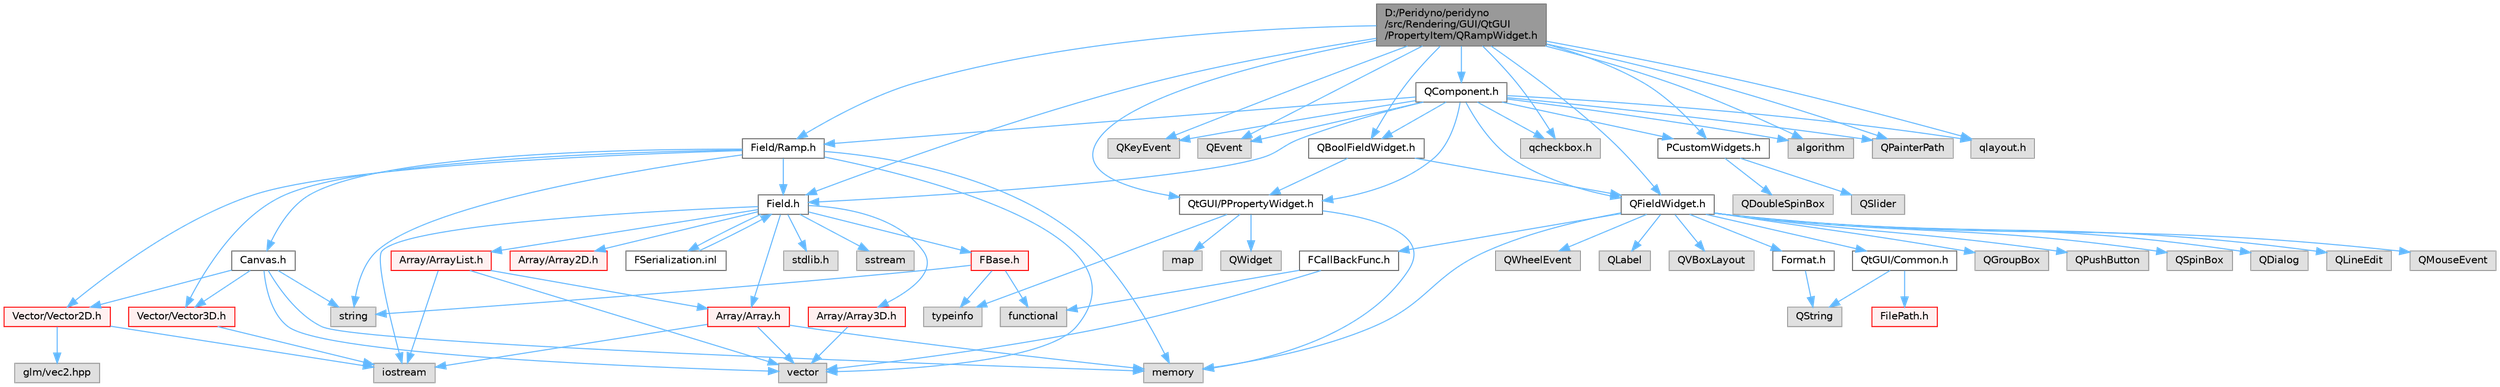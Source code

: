 digraph "D:/Peridyno/peridyno/src/Rendering/GUI/QtGUI/PropertyItem/QRampWidget.h"
{
 // LATEX_PDF_SIZE
  bgcolor="transparent";
  edge [fontname=Helvetica,fontsize=10,labelfontname=Helvetica,labelfontsize=10];
  node [fontname=Helvetica,fontsize=10,shape=box,height=0.2,width=0.4];
  Node1 [id="Node000001",label="D:/Peridyno/peridyno\l/src/Rendering/GUI/QtGUI\l/PropertyItem/QRampWidget.h",height=0.2,width=0.4,color="gray40", fillcolor="grey60", style="filled", fontcolor="black",tooltip=" "];
  Node1 -> Node2 [id="edge1_Node000001_Node000002",color="steelblue1",style="solid",tooltip=" "];
  Node2 [id="Node000002",label="QFieldWidget.h",height=0.2,width=0.4,color="grey40", fillcolor="white", style="filled",URL="$_q_field_widget_8h.html",tooltip=" "];
  Node2 -> Node3 [id="edge2_Node000002_Node000003",color="steelblue1",style="solid",tooltip=" "];
  Node3 [id="Node000003",label="QGroupBox",height=0.2,width=0.4,color="grey60", fillcolor="#E0E0E0", style="filled",tooltip=" "];
  Node2 -> Node4 [id="edge3_Node000002_Node000004",color="steelblue1",style="solid",tooltip=" "];
  Node4 [id="Node000004",label="QPushButton",height=0.2,width=0.4,color="grey60", fillcolor="#E0E0E0", style="filled",tooltip=" "];
  Node2 -> Node5 [id="edge4_Node000002_Node000005",color="steelblue1",style="solid",tooltip=" "];
  Node5 [id="Node000005",label="QSpinBox",height=0.2,width=0.4,color="grey60", fillcolor="#E0E0E0", style="filled",tooltip=" "];
  Node2 -> Node6 [id="edge5_Node000002_Node000006",color="steelblue1",style="solid",tooltip=" "];
  Node6 [id="Node000006",label="QDialog",height=0.2,width=0.4,color="grey60", fillcolor="#E0E0E0", style="filled",tooltip=" "];
  Node2 -> Node7 [id="edge6_Node000002_Node000007",color="steelblue1",style="solid",tooltip=" "];
  Node7 [id="Node000007",label="QLineEdit",height=0.2,width=0.4,color="grey60", fillcolor="#E0E0E0", style="filled",tooltip=" "];
  Node2 -> Node8 [id="edge7_Node000002_Node000008",color="steelblue1",style="solid",tooltip=" "];
  Node8 [id="Node000008",label="QMouseEvent",height=0.2,width=0.4,color="grey60", fillcolor="#E0E0E0", style="filled",tooltip=" "];
  Node2 -> Node9 [id="edge8_Node000002_Node000009",color="steelblue1",style="solid",tooltip=" "];
  Node9 [id="Node000009",label="QWheelEvent",height=0.2,width=0.4,color="grey60", fillcolor="#E0E0E0", style="filled",tooltip=" "];
  Node2 -> Node10 [id="edge9_Node000002_Node000010",color="steelblue1",style="solid",tooltip=" "];
  Node10 [id="Node000010",label="QLabel",height=0.2,width=0.4,color="grey60", fillcolor="#E0E0E0", style="filled",tooltip=" "];
  Node2 -> Node11 [id="edge10_Node000002_Node000011",color="steelblue1",style="solid",tooltip=" "];
  Node11 [id="Node000011",label="QVBoxLayout",height=0.2,width=0.4,color="grey60", fillcolor="#E0E0E0", style="filled",tooltip=" "];
  Node2 -> Node12 [id="edge11_Node000002_Node000012",color="steelblue1",style="solid",tooltip=" "];
  Node12 [id="Node000012",label="Format.h",height=0.2,width=0.4,color="grey40", fillcolor="white", style="filled",URL="$_format_8h.html",tooltip=" "];
  Node12 -> Node13 [id="edge12_Node000012_Node000013",color="steelblue1",style="solid",tooltip=" "];
  Node13 [id="Node000013",label="QString",height=0.2,width=0.4,color="grey60", fillcolor="#E0E0E0", style="filled",tooltip=" "];
  Node2 -> Node14 [id="edge13_Node000002_Node000014",color="steelblue1",style="solid",tooltip=" "];
  Node14 [id="Node000014",label="FCallBackFunc.h",height=0.2,width=0.4,color="grey40", fillcolor="white", style="filled",URL="$_f_callback_func_8h.html",tooltip=" "];
  Node14 -> Node15 [id="edge14_Node000014_Node000015",color="steelblue1",style="solid",tooltip=" "];
  Node15 [id="Node000015",label="vector",height=0.2,width=0.4,color="grey60", fillcolor="#E0E0E0", style="filled",tooltip=" "];
  Node14 -> Node16 [id="edge15_Node000014_Node000016",color="steelblue1",style="solid",tooltip=" "];
  Node16 [id="Node000016",label="functional",height=0.2,width=0.4,color="grey60", fillcolor="#E0E0E0", style="filled",tooltip=" "];
  Node2 -> Node17 [id="edge16_Node000002_Node000017",color="steelblue1",style="solid",tooltip=" "];
  Node17 [id="Node000017",label="QtGUI/Common.h",height=0.2,width=0.4,color="grey40", fillcolor="white", style="filled",URL="$_common_8h.html",tooltip=" "];
  Node17 -> Node13 [id="edge17_Node000017_Node000013",color="steelblue1",style="solid",tooltip=" "];
  Node17 -> Node18 [id="edge18_Node000017_Node000018",color="steelblue1",style="solid",tooltip=" "];
  Node18 [id="Node000018",label="FilePath.h",height=0.2,width=0.4,color="red", fillcolor="#FFF0F0", style="filled",URL="$_file_path_8h.html",tooltip=" "];
  Node2 -> Node34 [id="edge19_Node000002_Node000034",color="steelblue1",style="solid",tooltip=" "];
  Node34 [id="Node000034",label="memory",height=0.2,width=0.4,color="grey60", fillcolor="#E0E0E0", style="filled",tooltip=" "];
  Node1 -> Node80 [id="edge20_Node000001_Node000080",color="steelblue1",style="solid",tooltip=" "];
  Node80 [id="Node000080",label="QtGUI/PPropertyWidget.h",height=0.2,width=0.4,color="grey40", fillcolor="white", style="filled",URL="$_p_property_widget_8h.html",tooltip=" "];
  Node80 -> Node81 [id="edge21_Node000080_Node000081",color="steelblue1",style="solid",tooltip=" "];
  Node81 [id="Node000081",label="map",height=0.2,width=0.4,color="grey60", fillcolor="#E0E0E0", style="filled",tooltip=" "];
  Node80 -> Node82 [id="edge22_Node000080_Node000082",color="steelblue1",style="solid",tooltip=" "];
  Node82 [id="Node000082",label="QWidget",height=0.2,width=0.4,color="grey60", fillcolor="#E0E0E0", style="filled",tooltip=" "];
  Node80 -> Node28 [id="edge23_Node000080_Node000028",color="steelblue1",style="solid",tooltip=" "];
  Node28 [id="Node000028",label="typeinfo",height=0.2,width=0.4,color="grey60", fillcolor="#E0E0E0", style="filled",tooltip=" "];
  Node80 -> Node34 [id="edge24_Node000080_Node000034",color="steelblue1",style="solid",tooltip=" "];
  Node1 -> Node83 [id="edge25_Node000001_Node000083",color="steelblue1",style="solid",tooltip=" "];
  Node83 [id="Node000083",label="QKeyEvent",height=0.2,width=0.4,color="grey60", fillcolor="#E0E0E0", style="filled",tooltip=" "];
  Node1 -> Node84 [id="edge26_Node000001_Node000084",color="steelblue1",style="solid",tooltip=" "];
  Node84 [id="Node000084",label="QEvent",height=0.2,width=0.4,color="grey60", fillcolor="#E0E0E0", style="filled",tooltip=" "];
  Node1 -> Node85 [id="edge27_Node000001_Node000085",color="steelblue1",style="solid",tooltip=" "];
  Node85 [id="Node000085",label="Field/Ramp.h",height=0.2,width=0.4,color="grey40", fillcolor="white", style="filled",URL="$_ramp_8h.html",tooltip=" "];
  Node85 -> Node15 [id="edge28_Node000085_Node000015",color="steelblue1",style="solid",tooltip=" "];
  Node85 -> Node34 [id="edge29_Node000085_Node000034",color="steelblue1",style="solid",tooltip=" "];
  Node85 -> Node29 [id="edge30_Node000085_Node000029",color="steelblue1",style="solid",tooltip=" "];
  Node29 [id="Node000029",label="string",height=0.2,width=0.4,color="grey60", fillcolor="#E0E0E0", style="filled",tooltip=" "];
  Node85 -> Node44 [id="edge31_Node000085_Node000044",color="steelblue1",style="solid",tooltip=" "];
  Node44 [id="Node000044",label="Vector/Vector2D.h",height=0.2,width=0.4,color="red", fillcolor="#FFF0F0", style="filled",URL="$_vector2_d_8h.html",tooltip=" "];
  Node44 -> Node45 [id="edge32_Node000044_Node000045",color="steelblue1",style="solid",tooltip=" "];
  Node45 [id="Node000045",label="glm/vec2.hpp",height=0.2,width=0.4,color="grey60", fillcolor="#E0E0E0", style="filled",tooltip=" "];
  Node44 -> Node22 [id="edge33_Node000044_Node000022",color="steelblue1",style="solid",tooltip=" "];
  Node22 [id="Node000022",label="iostream",height=0.2,width=0.4,color="grey60", fillcolor="#E0E0E0", style="filled",tooltip=" "];
  Node85 -> Node50 [id="edge34_Node000085_Node000050",color="steelblue1",style="solid",tooltip=" "];
  Node50 [id="Node000050",label="Vector/Vector3D.h",height=0.2,width=0.4,color="red", fillcolor="#FFF0F0", style="filled",URL="$_vector3_d_8h.html",tooltip=" "];
  Node50 -> Node22 [id="edge35_Node000050_Node000022",color="steelblue1",style="solid",tooltip=" "];
  Node85 -> Node21 [id="edge36_Node000085_Node000021",color="steelblue1",style="solid",tooltip=" "];
  Node21 [id="Node000021",label="Field.h",height=0.2,width=0.4,color="grey40", fillcolor="white", style="filled",URL="$_field_8h.html",tooltip=" "];
  Node21 -> Node22 [id="edge37_Node000021_Node000022",color="steelblue1",style="solid",tooltip=" "];
  Node21 -> Node23 [id="edge38_Node000021_Node000023",color="steelblue1",style="solid",tooltip=" "];
  Node23 [id="Node000023",label="stdlib.h",height=0.2,width=0.4,color="grey60", fillcolor="#E0E0E0", style="filled",tooltip=" "];
  Node21 -> Node24 [id="edge39_Node000021_Node000024",color="steelblue1",style="solid",tooltip=" "];
  Node24 [id="Node000024",label="sstream",height=0.2,width=0.4,color="grey60", fillcolor="#E0E0E0", style="filled",tooltip=" "];
  Node21 -> Node25 [id="edge40_Node000021_Node000025",color="steelblue1",style="solid",tooltip=" "];
  Node25 [id="Node000025",label="FBase.h",height=0.2,width=0.4,color="red", fillcolor="#FFF0F0", style="filled",URL="$_f_base_8h.html",tooltip=" "];
  Node25 -> Node28 [id="edge41_Node000025_Node000028",color="steelblue1",style="solid",tooltip=" "];
  Node25 -> Node29 [id="edge42_Node000025_Node000029",color="steelblue1",style="solid",tooltip=" "];
  Node25 -> Node16 [id="edge43_Node000025_Node000016",color="steelblue1",style="solid",tooltip=" "];
  Node21 -> Node31 [id="edge44_Node000021_Node000031",color="steelblue1",style="solid",tooltip=" "];
  Node31 [id="Node000031",label="Array/Array.h",height=0.2,width=0.4,color="red", fillcolor="#FFF0F0", style="filled",URL="$_array_8h.html",tooltip=" "];
  Node31 -> Node15 [id="edge45_Node000031_Node000015",color="steelblue1",style="solid",tooltip=" "];
  Node31 -> Node22 [id="edge46_Node000031_Node000022",color="steelblue1",style="solid",tooltip=" "];
  Node31 -> Node34 [id="edge47_Node000031_Node000034",color="steelblue1",style="solid",tooltip=" "];
  Node21 -> Node36 [id="edge48_Node000021_Node000036",color="steelblue1",style="solid",tooltip=" "];
  Node36 [id="Node000036",label="Array/Array2D.h",height=0.2,width=0.4,color="red", fillcolor="#FFF0F0", style="filled",URL="$_array2_d_8h.html",tooltip=" "];
  Node21 -> Node37 [id="edge49_Node000021_Node000037",color="steelblue1",style="solid",tooltip=" "];
  Node37 [id="Node000037",label="Array/Array3D.h",height=0.2,width=0.4,color="red", fillcolor="#FFF0F0", style="filled",URL="$_array3_d_8h.html",tooltip=" "];
  Node37 -> Node15 [id="edge50_Node000037_Node000015",color="steelblue1",style="solid",tooltip=" "];
  Node21 -> Node38 [id="edge51_Node000021_Node000038",color="steelblue1",style="solid",tooltip=" "];
  Node38 [id="Node000038",label="Array/ArrayList.h",height=0.2,width=0.4,color="red", fillcolor="#FFF0F0", style="filled",URL="$_array_list_8h.html",tooltip=" "];
  Node38 -> Node15 [id="edge52_Node000038_Node000015",color="steelblue1",style="solid",tooltip=" "];
  Node38 -> Node22 [id="edge53_Node000038_Node000022",color="steelblue1",style="solid",tooltip=" "];
  Node38 -> Node31 [id="edge54_Node000038_Node000031",color="steelblue1",style="solid",tooltip=" "];
  Node21 -> Node79 [id="edge55_Node000021_Node000079",color="steelblue1",style="solid",tooltip=" "];
  Node79 [id="Node000079",label="FSerialization.inl",height=0.2,width=0.4,color="grey40", fillcolor="white", style="filled",URL="$_f_serialization_8inl.html",tooltip=" "];
  Node79 -> Node21 [id="edge56_Node000079_Node000021",color="steelblue1",style="solid",tooltip=" "];
  Node85 -> Node86 [id="edge57_Node000085_Node000086",color="steelblue1",style="solid",tooltip=" "];
  Node86 [id="Node000086",label="Canvas.h",height=0.2,width=0.4,color="grey40", fillcolor="white", style="filled",URL="$_canvas_8h.html",tooltip=" "];
  Node86 -> Node15 [id="edge58_Node000086_Node000015",color="steelblue1",style="solid",tooltip=" "];
  Node86 -> Node34 [id="edge59_Node000086_Node000034",color="steelblue1",style="solid",tooltip=" "];
  Node86 -> Node29 [id="edge60_Node000086_Node000029",color="steelblue1",style="solid",tooltip=" "];
  Node86 -> Node44 [id="edge61_Node000086_Node000044",color="steelblue1",style="solid",tooltip=" "];
  Node86 -> Node50 [id="edge62_Node000086_Node000050",color="steelblue1",style="solid",tooltip=" "];
  Node1 -> Node87 [id="edge63_Node000001_Node000087",color="steelblue1",style="solid",tooltip=" "];
  Node87 [id="Node000087",label="PCustomWidgets.h",height=0.2,width=0.4,color="grey40", fillcolor="white", style="filled",URL="$_p_custom_widgets_8h.html",tooltip=" "];
  Node87 -> Node88 [id="edge64_Node000087_Node000088",color="steelblue1",style="solid",tooltip=" "];
  Node88 [id="Node000088",label="QSlider",height=0.2,width=0.4,color="grey60", fillcolor="#E0E0E0", style="filled",tooltip=" "];
  Node87 -> Node89 [id="edge65_Node000087_Node000089",color="steelblue1",style="solid",tooltip=" "];
  Node89 [id="Node000089",label="QDoubleSpinBox",height=0.2,width=0.4,color="grey60", fillcolor="#E0E0E0", style="filled",tooltip=" "];
  Node1 -> Node90 [id="edge66_Node000001_Node000090",color="steelblue1",style="solid",tooltip=" "];
  Node90 [id="Node000090",label="QBoolFieldWidget.h",height=0.2,width=0.4,color="grey40", fillcolor="white", style="filled",URL="$_q_bool_field_widget_8h.html",tooltip=" "];
  Node90 -> Node2 [id="edge67_Node000090_Node000002",color="steelblue1",style="solid",tooltip=" "];
  Node90 -> Node80 [id="edge68_Node000090_Node000080",color="steelblue1",style="solid",tooltip=" "];
  Node1 -> Node91 [id="edge69_Node000001_Node000091",color="steelblue1",style="solid",tooltip=" "];
  Node91 [id="Node000091",label="qcheckbox.h",height=0.2,width=0.4,color="grey60", fillcolor="#E0E0E0", style="filled",tooltip=" "];
  Node1 -> Node60 [id="edge70_Node000001_Node000060",color="steelblue1",style="solid",tooltip=" "];
  Node60 [id="Node000060",label="algorithm",height=0.2,width=0.4,color="grey60", fillcolor="#E0E0E0", style="filled",tooltip=" "];
  Node1 -> Node92 [id="edge71_Node000001_Node000092",color="steelblue1",style="solid",tooltip=" "];
  Node92 [id="Node000092",label="QPainterPath",height=0.2,width=0.4,color="grey60", fillcolor="#E0E0E0", style="filled",tooltip=" "];
  Node1 -> Node93 [id="edge72_Node000001_Node000093",color="steelblue1",style="solid",tooltip=" "];
  Node93 [id="Node000093",label="qlayout.h",height=0.2,width=0.4,color="grey60", fillcolor="#E0E0E0", style="filled",tooltip=" "];
  Node1 -> Node21 [id="edge73_Node000001_Node000021",color="steelblue1",style="solid",tooltip=" "];
  Node1 -> Node94 [id="edge74_Node000001_Node000094",color="steelblue1",style="solid",tooltip=" "];
  Node94 [id="Node000094",label="QComponent.h",height=0.2,width=0.4,color="grey40", fillcolor="white", style="filled",URL="$_q_component_8h.html",tooltip=" "];
  Node94 -> Node2 [id="edge75_Node000094_Node000002",color="steelblue1",style="solid",tooltip=" "];
  Node94 -> Node80 [id="edge76_Node000094_Node000080",color="steelblue1",style="solid",tooltip=" "];
  Node94 -> Node83 [id="edge77_Node000094_Node000083",color="steelblue1",style="solid",tooltip=" "];
  Node94 -> Node84 [id="edge78_Node000094_Node000084",color="steelblue1",style="solid",tooltip=" "];
  Node94 -> Node85 [id="edge79_Node000094_Node000085",color="steelblue1",style="solid",tooltip=" "];
  Node94 -> Node87 [id="edge80_Node000094_Node000087",color="steelblue1",style="solid",tooltip=" "];
  Node94 -> Node90 [id="edge81_Node000094_Node000090",color="steelblue1",style="solid",tooltip=" "];
  Node94 -> Node91 [id="edge82_Node000094_Node000091",color="steelblue1",style="solid",tooltip=" "];
  Node94 -> Node60 [id="edge83_Node000094_Node000060",color="steelblue1",style="solid",tooltip=" "];
  Node94 -> Node92 [id="edge84_Node000094_Node000092",color="steelblue1",style="solid",tooltip=" "];
  Node94 -> Node93 [id="edge85_Node000094_Node000093",color="steelblue1",style="solid",tooltip=" "];
  Node94 -> Node21 [id="edge86_Node000094_Node000021",color="steelblue1",style="solid",tooltip=" "];
}
